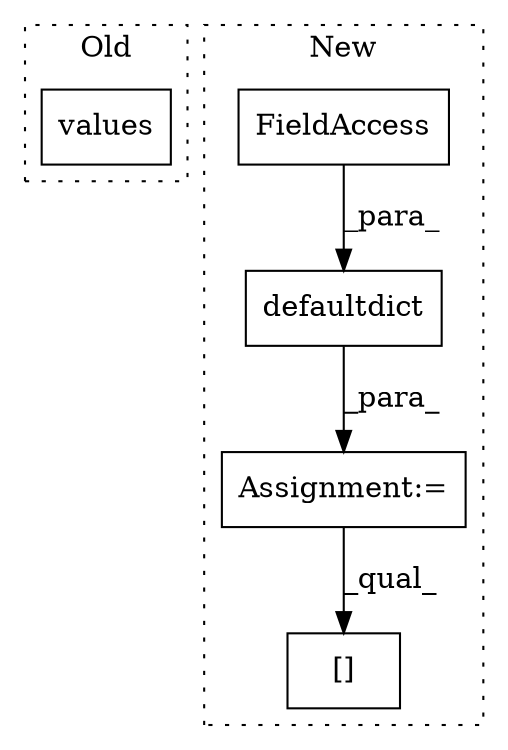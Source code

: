 digraph G {
subgraph cluster0 {
1 [label="values" a="32" s="1939" l="8" shape="box"];
label = "Old";
style="dotted";
}
subgraph cluster1 {
2 [label="defaultdict" a="32" s="749,765" l="12,1" shape="box"];
3 [label="FieldAccess" a="22" s="761" l="4" shape="box"];
4 [label="[]" a="2" s="1164,1175" l="10,1" shape="box"];
5 [label="Assignment:=" a="7" s="748" l="1" shape="box"];
label = "New";
style="dotted";
}
2 -> 5 [label="_para_"];
3 -> 2 [label="_para_"];
5 -> 4 [label="_qual_"];
}